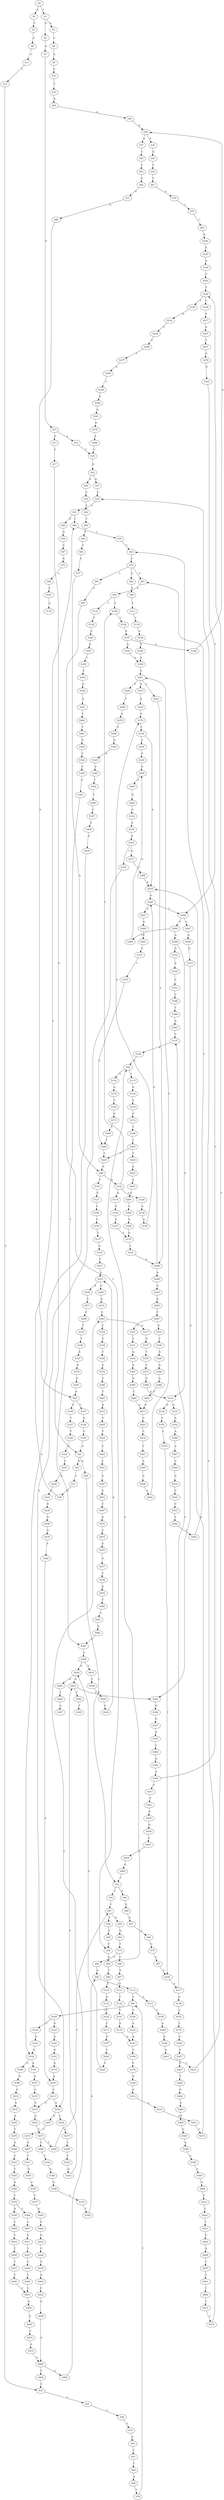 strict digraph  {
	S0 -> S1 [ label = T ];
	S0 -> S2 [ label = A ];
	S1 -> S3 [ label = A ];
	S1 -> S4 [ label = G ];
	S2 -> S5 [ label = C ];
	S3 -> S6 [ label = C ];
	S4 -> S7 [ label = A ];
	S5 -> S8 [ label = A ];
	S6 -> S9 [ label = A ];
	S7 -> S10 [ label = G ];
	S8 -> S11 [ label = G ];
	S9 -> S12 [ label = C ];
	S10 -> S13 [ label = G ];
	S10 -> S14 [ label = A ];
	S11 -> S15 [ label = T ];
	S12 -> S16 [ label = T ];
	S13 -> S17 [ label = C ];
	S14 -> S18 [ label = C ];
	S15 -> S19 [ label = C ];
	S16 -> S20 [ label = A ];
	S17 -> S21 [ label = G ];
	S18 -> S22 [ label = G ];
	S19 -> S23 [ label = C ];
	S20 -> S24 [ label = G ];
	S21 -> S25 [ label = A ];
	S21 -> S26 [ label = G ];
	S22 -> S27 [ label = A ];
	S22 -> S28 [ label = G ];
	S23 -> S29 [ label = T ];
	S24 -> S30 [ label = A ];
	S25 -> S31 [ label = C ];
	S26 -> S32 [ label = T ];
	S27 -> S33 [ label = C ];
	S28 -> S34 [ label = C ];
	S29 -> S35 [ label = T ];
	S30 -> S36 [ label = A ];
	S30 -> S37 [ label = G ];
	S31 -> S38 [ label = C ];
	S32 -> S39 [ label = T ];
	S32 -> S40 [ label = A ];
	S33 -> S41 [ label = C ];
	S34 -> S42 [ label = C ];
	S35 -> S43 [ label = G ];
	S36 -> S44 [ label = G ];
	S37 -> S45 [ label = T ];
	S38 -> S46 [ label = T ];
	S39 -> S47 [ label = C ];
	S40 -> S48 [ label = G ];
	S41 -> S46 [ label = T ];
	S41 -> S49 [ label = G ];
	S42 -> S50 [ label = C ];
	S43 -> S51 [ label = T ];
	S44 -> S52 [ label = C ];
	S45 -> S53 [ label = T ];
	S46 -> S54 [ label = T ];
	S47 -> S55 [ label = A ];
	S47 -> S56 [ label = T ];
	S48 -> S57 [ label = A ];
	S49 -> S58 [ label = A ];
	S50 -> S59 [ label = T ];
	S51 -> S60 [ label = T ];
	S52 -> S61 [ label = C ];
	S53 -> S62 [ label = A ];
	S54 -> S63 [ label = T ];
	S55 -> S64 [ label = G ];
	S56 -> S65 [ label = A ];
	S57 -> S66 [ label = A ];
	S58 -> S67 [ label = C ];
	S59 -> S68 [ label = T ];
	S60 -> S69 [ label = A ];
	S61 -> S70 [ label = A ];
	S62 -> S71 [ label = G ];
	S63 -> S72 [ label = C ];
	S64 -> S73 [ label = T ];
	S65 -> S74 [ label = C ];
	S66 -> S75 [ label = C ];
	S67 -> S76 [ label = G ];
	S68 -> S77 [ label = C ];
	S69 -> S78 [ label = T ];
	S70 -> S79 [ label = C ];
	S71 -> S80 [ label = G ];
	S72 -> S81 [ label = A ];
	S72 -> S82 [ label = G ];
	S72 -> S83 [ label = T ];
	S73 -> S84 [ label = T ];
	S73 -> S85 [ label = C ];
	S74 -> S86 [ label = A ];
	S75 -> S87 [ label = C ];
	S76 -> S88 [ label = G ];
	S77 -> S89 [ label = A ];
	S78 -> S90 [ label = T ];
	S79 -> S91 [ label = C ];
	S80 -> S92 [ label = A ];
	S81 -> S93 [ label = A ];
	S82 -> S94 [ label = A ];
	S83 -> S95 [ label = A ];
	S84 -> S96 [ label = A ];
	S85 -> S97 [ label = A ];
	S86 -> S98 [ label = T ];
	S86 -> S99 [ label = A ];
	S87 -> S100 [ label = T ];
	S88 -> S101 [ label = T ];
	S89 -> S102 [ label = A ];
	S89 -> S103 [ label = T ];
	S90 -> S104 [ label = T ];
	S90 -> S105 [ label = C ];
	S91 -> S106 [ label = A ];
	S92 -> S107 [ label = G ];
	S92 -> S108 [ label = C ];
	S93 -> S109 [ label = C ];
	S93 -> S110 [ label = T ];
	S94 -> S111 [ label = C ];
	S95 -> S74 [ label = C ];
	S96 -> S112 [ label = T ];
	S97 -> S113 [ label = T ];
	S98 -> S114 [ label = C ];
	S99 -> S115 [ label = T ];
	S99 -> S116 [ label = G ];
	S100 -> S117 [ label = A ];
	S101 -> S118 [ label = A ];
	S102 -> S119 [ label = A ];
	S102 -> S120 [ label = G ];
	S102 -> S109 [ label = C ];
	S103 -> S121 [ label = G ];
	S104 -> S122 [ label = A ];
	S105 -> S123 [ label = G ];
	S105 -> S124 [ label = C ];
	S106 -> S125 [ label = A ];
	S107 -> S126 [ label = G ];
	S108 -> S127 [ label = T ];
	S109 -> S128 [ label = T ];
	S110 -> S129 [ label = T ];
	S111 -> S130 [ label = T ];
	S112 -> S90 [ label = T ];
	S112 -> S131 [ label = A ];
	S113 -> S132 [ label = T ];
	S114 -> S133 [ label = A ];
	S115 -> S134 [ label = G ];
	S116 -> S135 [ label = G ];
	S117 -> S136 [ label = G ];
	S117 -> S137 [ label = C ];
	S119 -> S138 [ label = A ];
	S120 -> S139 [ label = A ];
	S121 -> S140 [ label = C ];
	S122 -> S141 [ label = A ];
	S123 -> S142 [ label = G ];
	S124 -> S143 [ label = G ];
	S125 -> S144 [ label = A ];
	S126 -> S145 [ label = C ];
	S127 -> S146 [ label = T ];
	S128 -> S147 [ label = A ];
	S129 -> S148 [ label = C ];
	S130 -> S149 [ label = A ];
	S131 -> S150 [ label = C ];
	S132 -> S151 [ label = T ];
	S133 -> S152 [ label = T ];
	S134 -> S153 [ label = C ];
	S135 -> S154 [ label = C ];
	S136 -> S155 [ label = A ];
	S137 -> S156 [ label = A ];
	S138 -> S157 [ label = A ];
	S139 -> S158 [ label = A ];
	S140 -> S159 [ label = T ];
	S141 -> S160 [ label = T ];
	S142 -> S161 [ label = G ];
	S143 -> S162 [ label = G ];
	S144 -> S163 [ label = C ];
	S145 -> S21 [ label = G ];
	S146 -> S164 [ label = G ];
	S147 -> S165 [ label = A ];
	S147 -> S166 [ label = G ];
	S148 -> S167 [ label = G ];
	S149 -> S168 [ label = A ];
	S150 -> S169 [ label = A ];
	S151 -> S170 [ label = A ];
	S152 -> S171 [ label = C ];
	S153 -> S172 [ label = C ];
	S154 -> S173 [ label = C ];
	S155 -> S174 [ label = T ];
	S156 -> S99 [ label = A ];
	S157 -> S175 [ label = G ];
	S158 -> S176 [ label = G ];
	S159 -> S177 [ label = T ];
	S160 -> S178 [ label = C ];
	S161 -> S179 [ label = A ];
	S162 -> S180 [ label = G ];
	S162 -> S181 [ label = A ];
	S163 -> S182 [ label = T ];
	S164 -> S183 [ label = C ];
	S165 -> S184 [ label = A ];
	S166 -> S30 [ label = A ];
	S167 -> S185 [ label = C ];
	S168 -> S184 [ label = A ];
	S169 -> S186 [ label = A ];
	S170 -> S141 [ label = A ];
	S171 -> S187 [ label = G ];
	S172 -> S188 [ label = T ];
	S173 -> S189 [ label = T ];
	S174 -> S190 [ label = G ];
	S175 -> S191 [ label = T ];
	S176 -> S192 [ label = T ];
	S177 -> S193 [ label = A ];
	S178 -> S194 [ label = G ];
	S179 -> S195 [ label = A ];
	S180 -> S196 [ label = G ];
	S181 -> S197 [ label = A ];
	S182 -> S198 [ label = T ];
	S182 -> S199 [ label = C ];
	S183 -> S200 [ label = G ];
	S184 -> S201 [ label = G ];
	S185 -> S202 [ label = C ];
	S186 -> S203 [ label = A ];
	S187 -> S204 [ label = T ];
	S188 -> S205 [ label = T ];
	S189 -> S206 [ label = T ];
	S190 -> S207 [ label = A ];
	S191 -> S208 [ label = A ];
	S192 -> S209 [ label = T ];
	S192 -> S210 [ label = A ];
	S193 -> S211 [ label = C ];
	S194 -> S212 [ label = A ];
	S195 -> S213 [ label = C ];
	S196 -> S214 [ label = G ];
	S197 -> S215 [ label = C ];
	S198 -> S216 [ label = A ];
	S199 -> S217 [ label = A ];
	S200 -> S218 [ label = C ];
	S201 -> S219 [ label = A ];
	S201 -> S220 [ label = C ];
	S201 -> S221 [ label = T ];
	S202 -> S222 [ label = G ];
	S203 -> S223 [ label = C ];
	S204 -> S224 [ label = C ];
	S205 -> S225 [ label = C ];
	S205 -> S226 [ label = T ];
	S206 -> S225 [ label = C ];
	S207 -> S227 [ label = C ];
	S208 -> S228 [ label = A ];
	S208 -> S229 [ label = G ];
	S209 -> S230 [ label = C ];
	S210 -> S229 [ label = G ];
	S211 -> S231 [ label = A ];
	S212 -> S232 [ label = A ];
	S213 -> S233 [ label = G ];
	S213 -> S234 [ label = A ];
	S214 -> S235 [ label = A ];
	S215 -> S233 [ label = G ];
	S216 -> S236 [ label = C ];
	S217 -> S237 [ label = G ];
	S218 -> S238 [ label = G ];
	S219 -> S239 [ label = A ];
	S220 -> S240 [ label = T ];
	S221 -> S208 [ label = A ];
	S222 -> S241 [ label = A ];
	S223 -> S182 [ label = T ];
	S224 -> S242 [ label = G ];
	S225 -> S89 [ label = A ];
	S226 -> S243 [ label = A ];
	S227 -> S244 [ label = T ];
	S228 -> S245 [ label = G ];
	S229 -> S246 [ label = T ];
	S229 -> S247 [ label = G ];
	S230 -> S248 [ label = G ];
	S231 -> S249 [ label = G ];
	S231 -> S250 [ label = A ];
	S232 -> S251 [ label = G ];
	S233 -> S252 [ label = G ];
	S234 -> S253 [ label = G ];
	S234 -> S254 [ label = C ];
	S235 -> S255 [ label = A ];
	S236 -> S256 [ label = C ];
	S237 -> S257 [ label = T ];
	S238 -> S258 [ label = G ];
	S239 -> S176 [ label = G ];
	S240 -> S259 [ label = A ];
	S241 -> S260 [ label = T ];
	S242 -> S261 [ label = G ];
	S242 -> S262 [ label = A ];
	S243 -> S263 [ label = A ];
	S244 -> S264 [ label = G ];
	S245 -> S265 [ label = G ];
	S246 -> S266 [ label = T ];
	S246 -> S267 [ label = C ];
	S247 -> S268 [ label = G ];
	S248 -> S269 [ label = A ];
	S249 -> S270 [ label = G ];
	S250 -> S271 [ label = C ];
	S251 -> S272 [ label = T ];
	S252 -> S273 [ label = T ];
	S253 -> S274 [ label = C ];
	S254 -> S275 [ label = G ];
	S255 -> S276 [ label = T ];
	S256 -> S277 [ label = C ];
	S257 -> S278 [ label = A ];
	S258 -> S279 [ label = G ];
	S259 -> S280 [ label = A ];
	S260 -> S281 [ label = T ];
	S261 -> S282 [ label = T ];
	S261 -> S283 [ label = A ];
	S262 -> S284 [ label = T ];
	S263 -> S285 [ label = A ];
	S264 -> S286 [ label = A ];
	S265 -> S287 [ label = T ];
	S266 -> S288 [ label = G ];
	S266 -> S289 [ label = C ];
	S267 -> S290 [ label = G ];
	S268 -> S291 [ label = C ];
	S269 -> S292 [ label = G ];
	S270 -> S293 [ label = C ];
	S271 -> S294 [ label = C ];
	S272 -> S210 [ label = A ];
	S273 -> S295 [ label = T ];
	S273 -> S296 [ label = C ];
	S274 -> S297 [ label = A ];
	S275 -> S298 [ label = T ];
	S276 -> S299 [ label = A ];
	S277 -> S300 [ label = A ];
	S278 -> S301 [ label = G ];
	S279 -> S302 [ label = A ];
	S280 -> S303 [ label = G ];
	S281 -> S304 [ label = G ];
	S282 -> S305 [ label = T ];
	S283 -> S306 [ label = G ];
	S284 -> S307 [ label = A ];
	S285 -> S308 [ label = A ];
	S286 -> S309 [ label = T ];
	S287 -> S310 [ label = G ];
	S287 -> S311 [ label = C ];
	S288 -> S312 [ label = G ];
	S288 -> S313 [ label = A ];
	S289 -> S248 [ label = G ];
	S290 -> S314 [ label = G ];
	S291 -> S315 [ label = C ];
	S292 -> S316 [ label = G ];
	S293 -> S317 [ label = A ];
	S293 -> S318 [ label = C ];
	S294 -> S319 [ label = T ];
	S295 -> S47 [ label = C ];
	S296 -> S320 [ label = C ];
	S297 -> S321 [ label = T ];
	S298 -> S322 [ label = C ];
	S299 -> S323 [ label = G ];
	S300 -> S324 [ label = T ];
	S301 -> S246 [ label = T ];
	S302 -> S195 [ label = A ];
	S303 -> S325 [ label = A ];
	S304 -> S326 [ label = T ];
	S306 -> S327 [ label = G ];
	S308 -> S328 [ label = A ];
	S309 -> S329 [ label = G ];
	S310 -> S330 [ label = T ];
	S311 -> S331 [ label = T ];
	S312 -> S332 [ label = A ];
	S313 -> S333 [ label = G ];
	S313 -> S334 [ label = A ];
	S314 -> S283 [ label = A ];
	S315 -> S335 [ label = T ];
	S316 -> S336 [ label = A ];
	S317 -> S337 [ label = G ];
	S318 -> S338 [ label = G ];
	S319 -> S339 [ label = T ];
	S320 -> S340 [ label = A ];
	S321 -> S341 [ label = G ];
	S322 -> S342 [ label = G ];
	S323 -> S343 [ label = T ];
	S324 -> S344 [ label = G ];
	S325 -> S345 [ label = C ];
	S326 -> S346 [ label = C ];
	S327 -> S347 [ label = A ];
	S328 -> S175 [ label = G ];
	S329 -> S348 [ label = A ];
	S330 -> S349 [ label = A ];
	S331 -> S350 [ label = A ];
	S332 -> S351 [ label = C ];
	S333 -> S352 [ label = A ];
	S334 -> S353 [ label = C ];
	S335 -> S206 [ label = T ];
	S336 -> S354 [ label = A ];
	S337 -> S355 [ label = T ];
	S338 -> S356 [ label = T ];
	S339 -> S357 [ label = A ];
	S340 -> S358 [ label = G ];
	S341 -> S359 [ label = C ];
	S342 -> S261 [ label = G ];
	S343 -> S360 [ label = A ];
	S344 -> S361 [ label = A ];
	S345 -> S362 [ label = T ];
	S346 -> S363 [ label = G ];
	S347 -> S364 [ label = C ];
	S348 -> S365 [ label = G ];
	S349 -> S366 [ label = A ];
	S350 -> S367 [ label = A ];
	S351 -> S368 [ label = C ];
	S352 -> S369 [ label = A ];
	S353 -> S370 [ label = C ];
	S354 -> S371 [ label = G ];
	S354 -> S372 [ label = C ];
	S355 -> S373 [ label = T ];
	S356 -> S374 [ label = G ];
	S357 -> S375 [ label = G ];
	S358 -> S376 [ label = T ];
	S359 -> S377 [ label = C ];
	S360 -> S378 [ label = T ];
	S361 -> S379 [ label = G ];
	S362 -> S380 [ label = T ];
	S363 -> S381 [ label = T ];
	S364 -> S382 [ label = G ];
	S365 -> S383 [ label = G ];
	S366 -> S384 [ label = A ];
	S367 -> S385 [ label = A ];
	S368 -> S386 [ label = T ];
	S369 -> S387 [ label = A ];
	S370 -> S100 [ label = T ];
	S371 -> S388 [ label = T ];
	S372 -> S234 [ label = A ];
	S373 -> S389 [ label = G ];
	S374 -> S390 [ label = C ];
	S375 -> S391 [ label = G ];
	S376 -> S392 [ label = T ];
	S377 -> S393 [ label = G ];
	S378 -> S394 [ label = C ];
	S378 -> S395 [ label = A ];
	S379 -> S396 [ label = A ];
	S380 -> S397 [ label = C ];
	S381 -> S398 [ label = C ];
	S382 -> S399 [ label = A ];
	S383 -> S400 [ label = G ];
	S384 -> S401 [ label = C ];
	S385 -> S402 [ label = C ];
	S386 -> S403 [ label = A ];
	S387 -> S404 [ label = C ];
	S388 -> S210 [ label = A ];
	S389 -> S313 [ label = A ];
	S390 -> S405 [ label = T ];
	S391 -> S92 [ label = A ];
	S392 -> S96 [ label = A ];
	S393 -> S406 [ label = C ];
	S394 -> S407 [ label = C ];
	S395 -> S408 [ label = C ];
	S396 -> S18 [ label = C ];
	S397 -> S409 [ label = C ];
	S398 -> S410 [ label = T ];
	S398 -> S242 [ label = G ];
	S399 -> S33 [ label = C ];
	S399 -> S411 [ label = G ];
	S400 -> S412 [ label = T ];
	S401 -> S413 [ label = G ];
	S402 -> S413 [ label = G ];
	S403 -> S137 [ label = C ];
	S404 -> S414 [ label = A ];
	S405 -> S415 [ label = A ];
	S406 -> S416 [ label = G ];
	S407 -> S417 [ label = C ];
	S408 -> S418 [ label = C ];
	S409 -> S419 [ label = G ];
	S410 -> S420 [ label = T ];
	S411 -> S421 [ label = C ];
	S412 -> S422 [ label = C ];
	S413 -> S423 [ label = C ];
	S414 -> S424 [ label = C ];
	S415 -> S425 [ label = C ];
	S416 -> S426 [ label = C ];
	S417 -> S427 [ label = T ];
	S418 -> S428 [ label = T ];
	S419 -> S162 [ label = G ];
	S420 -> S429 [ label = A ];
	S421 -> S430 [ label = G ];
	S422 -> S431 [ label = T ];
	S423 -> S432 [ label = C ];
	S424 -> S433 [ label = C ];
	S425 -> S434 [ label = T ];
	S426 -> S435 [ label = A ];
	S427 -> S436 [ label = C ];
	S428 -> S437 [ label = C ];
	S429 -> S438 [ label = C ];
	S430 -> S439 [ label = G ];
	S431 -> S440 [ label = G ];
	S432 -> S441 [ label = T ];
	S433 -> S442 [ label = T ];
	S434 -> S443 [ label = C ];
	S435 -> S444 [ label = A ];
	S436 -> S445 [ label = C ];
	S437 -> S446 [ label = C ];
	S438 -> S231 [ label = A ];
	S439 -> S447 [ label = C ];
	S440 -> S448 [ label = A ];
	S441 -> S449 [ label = A ];
	S442 -> S450 [ label = T ];
	S443 -> S451 [ label = C ];
	S444 -> S452 [ label = C ];
	S445 -> S453 [ label = C ];
	S446 -> S453 [ label = C ];
	S447 -> S454 [ label = G ];
	S448 -> S455 [ label = C ];
	S449 -> S456 [ label = A ];
	S450 -> S63 [ label = T ];
	S451 -> S457 [ label = G ];
	S452 -> S458 [ label = A ];
	S453 -> S459 [ label = A ];
	S454 -> S460 [ label = G ];
	S455 -> S461 [ label = T ];
	S456 -> S462 [ label = A ];
	S457 -> S463 [ label = G ];
	S458 -> S464 [ label = G ];
	S459 -> S465 [ label = A ];
	S460 -> S32 [ label = T ];
	S461 -> S466 [ label = T ];
	S462 -> S201 [ label = G ];
	S463 -> S467 [ label = T ];
	S464 -> S468 [ label = T ];
	S464 -> S469 [ label = G ];
	S465 -> S470 [ label = C ];
	S466 -> S471 [ label = T ];
	S467 -> S472 [ label = A ];
	S468 -> S19 [ label = C ];
	S469 -> S293 [ label = C ];
	S470 -> S473 [ label = A ];
	S471 -> S474 [ label = C ];
	S472 -> S475 [ label = C ];
	S473 -> S464 [ label = G ];
	S474 -> S81 [ label = A ];
	S475 -> S476 [ label = G ];
	S476 -> S477 [ label = G ];
	S477 -> S478 [ label = T ];
	S478 -> S479 [ label = G ];
	S479 -> S480 [ label = T ];
	S480 -> S481 [ label = C ];
	S481 -> S482 [ label = G ];
	S482 -> S381 [ label = T ];
}
